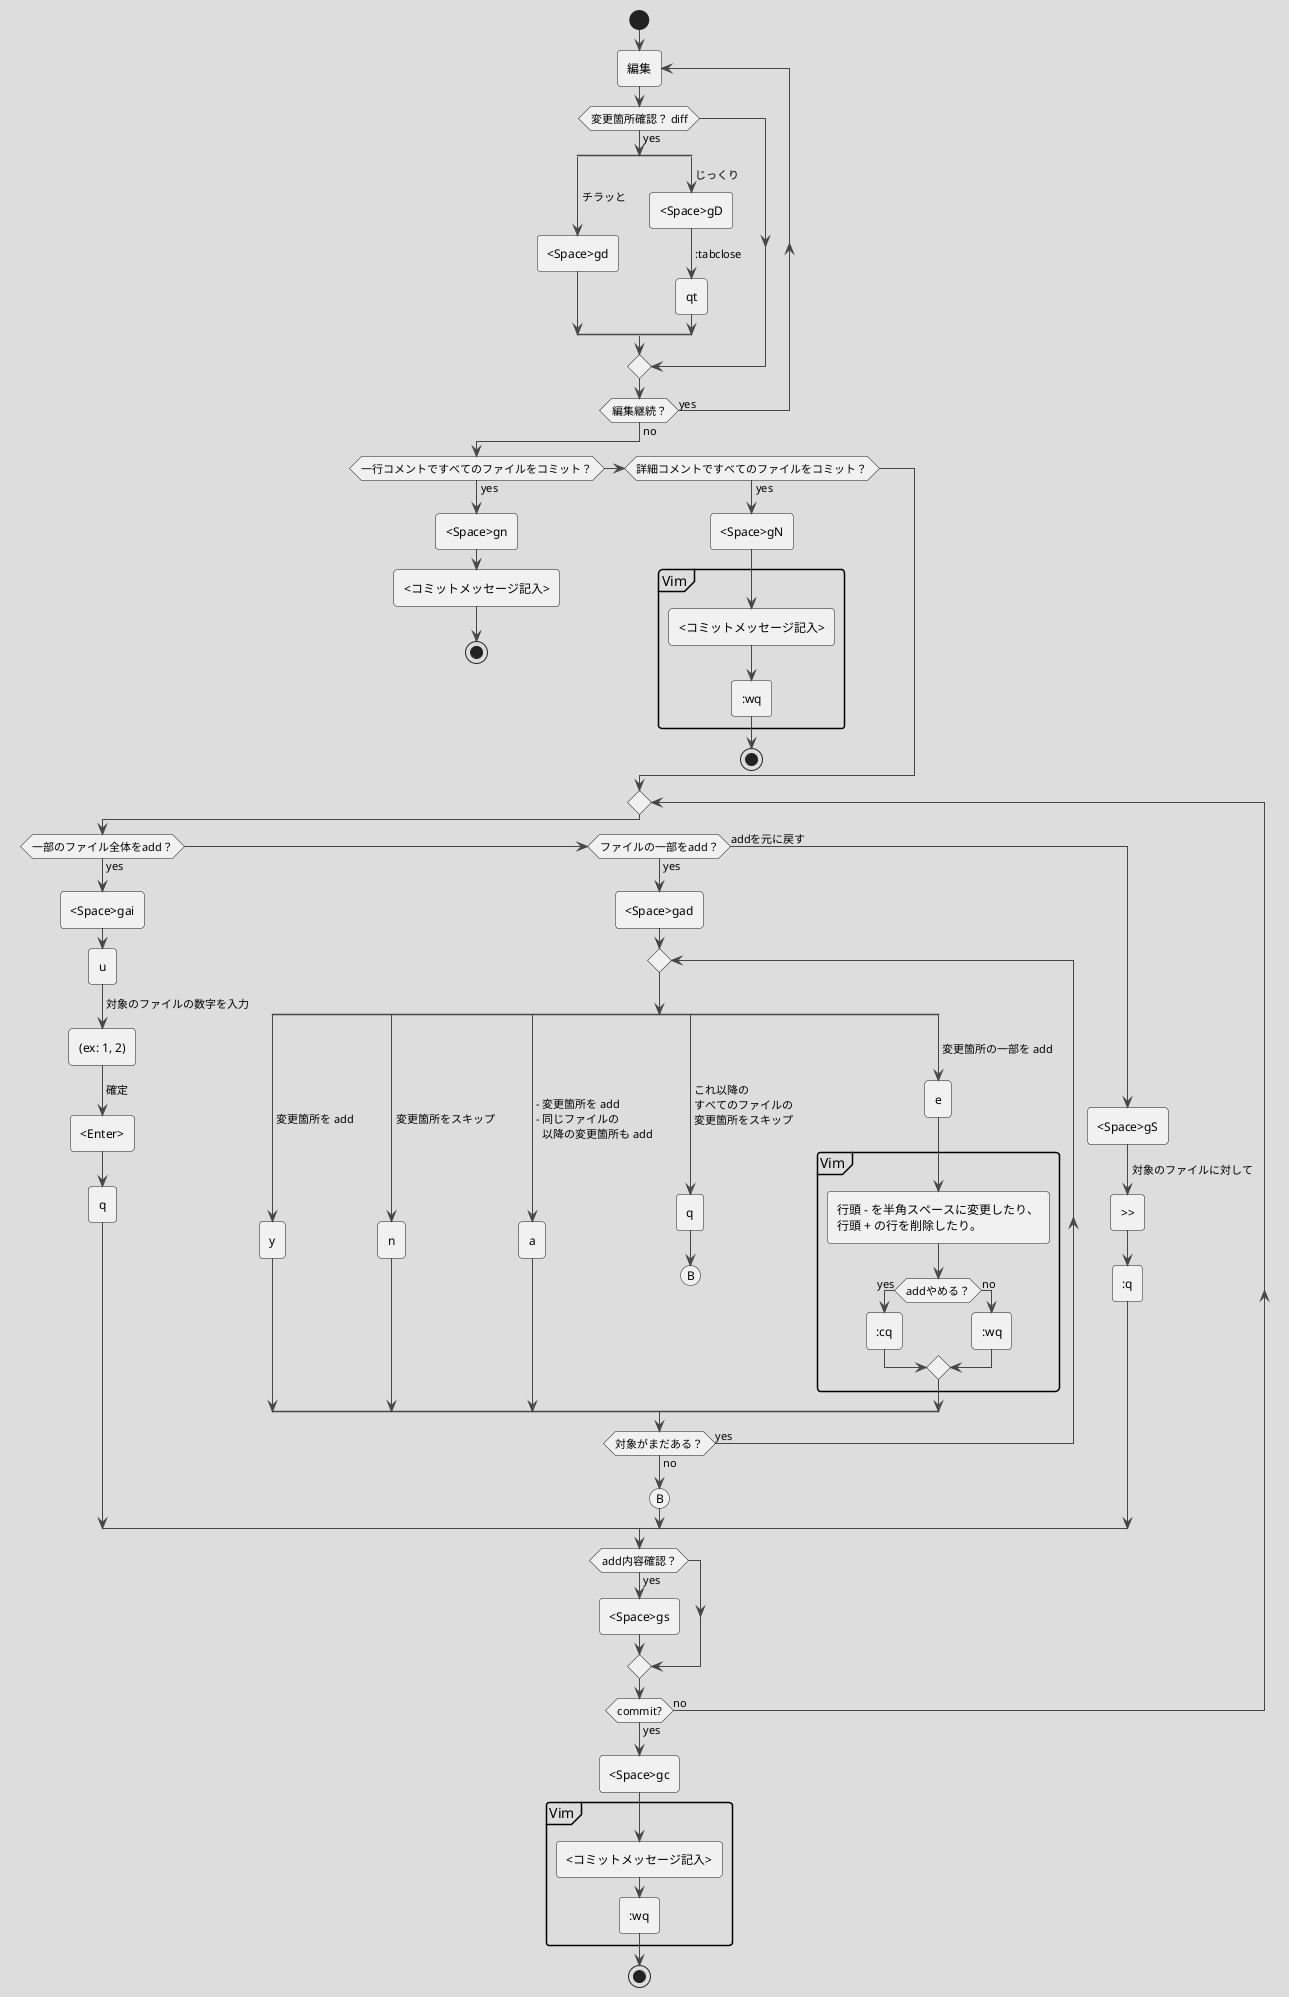 @startuml
!theme toy

start
repeat :編集;
if (変更箇所確認？ diff) then (yes)
	split
		-> チラッと;
		:<Space>gd;
	split again
		-> じっくり;
		:<Space>gD;
		-> :tabclose;
		:qt;
	end split
endif
repeat while (編集継続？) is (yes) not (no)
if (一行コメントですべてのファイルをコミット？) then (yes)
	:<Space>gn;
	:<コミットメッセージ記入>;
	stop
elseif (詳細コメントですべてのファイルをコミット？) then (yes)
	:<Space>gN;
	partition Vim {
		:<コミットメッセージ記入>;
		::wq;
	}
	stop
endif
repeat
	if (一部のファイル全体をadd？) then (yes)
		:<Space>gai;
		:u;
		-> 対象のファイルの数字を入力;
		:(ex: 1, 2);
		-> 確定;
		:<Enter>;
		:q;
	elseif (ファイルの一部をadd？) then (yes)
		:<Space>gad;
		repeat
			split
				-> 変更箇所を add;
				:y;
			split again
				-> 変更箇所をスキップ;
				:n;
			split again
				-> - 変更箇所を add
				- 同じファイルの
				  以降の変更箇所も add;
				:a;
			split again
				-> これ以降の
				すべてのファイルの
				変更箇所をスキップ;
				:q;
				(B)
				detach
			split again
				-> 変更箇所の一部を add;
				:e;
				partition Vim {
					:行頭 - を半角スペースに変更したり、
					行頭 + の行を削除したり。;
					if (addやめる？) then (yes)
						::cq;
					else (no)
						::wq;
					endif
				}
			end split
		repeat while (対象がまだある？) is (yes) not (no)
		(B)
	else (addを元に戻す)
		:<Space>gS;
		-> 対象のファイルに対して;
		:>>;
		::q;
	endif
	if (add内容確認？) then (yes)
		:<Space>gs;
	endif
repeat while (commit?) is (no) not (yes)
:<Space>gc;
partition Vim {
	:<コミットメッセージ記入>;
	::wq;
}

stop
@enduml
